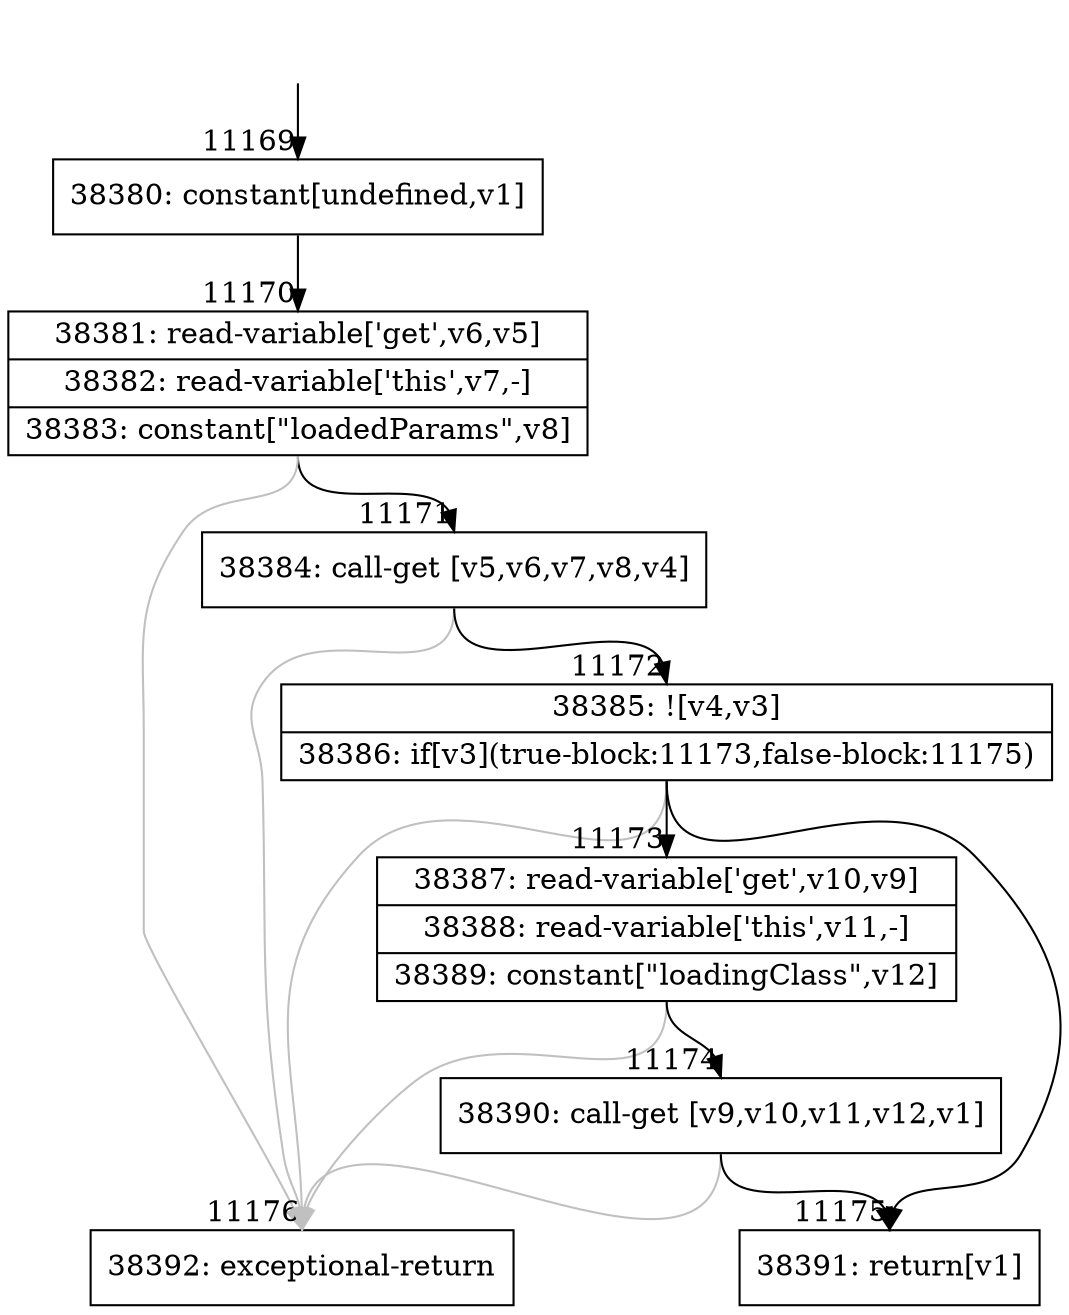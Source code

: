 digraph {
rankdir="TD"
BB_entry927[shape=none,label=""];
BB_entry927 -> BB11169 [tailport=s, headport=n, headlabel="    11169"]
BB11169 [shape=record label="{38380: constant[undefined,v1]}" ] 
BB11169 -> BB11170 [tailport=s, headport=n, headlabel="      11170"]
BB11170 [shape=record label="{38381: read-variable['get',v6,v5]|38382: read-variable['this',v7,-]|38383: constant[\"loadedParams\",v8]}" ] 
BB11170 -> BB11171 [tailport=s, headport=n, headlabel="      11171"]
BB11170 -> BB11176 [tailport=s, headport=n, color=gray, headlabel="      11176"]
BB11171 [shape=record label="{38384: call-get [v5,v6,v7,v8,v4]}" ] 
BB11171 -> BB11172 [tailport=s, headport=n, headlabel="      11172"]
BB11171 -> BB11176 [tailport=s, headport=n, color=gray]
BB11172 [shape=record label="{38385: ![v4,v3]|38386: if[v3](true-block:11173,false-block:11175)}" ] 
BB11172 -> BB11173 [tailport=s, headport=n, headlabel="      11173"]
BB11172 -> BB11175 [tailport=s, headport=n, headlabel="      11175"]
BB11172 -> BB11176 [tailport=s, headport=n, color=gray]
BB11173 [shape=record label="{38387: read-variable['get',v10,v9]|38388: read-variable['this',v11,-]|38389: constant[\"loadingClass\",v12]}" ] 
BB11173 -> BB11174 [tailport=s, headport=n, headlabel="      11174"]
BB11173 -> BB11176 [tailport=s, headport=n, color=gray]
BB11174 [shape=record label="{38390: call-get [v9,v10,v11,v12,v1]}" ] 
BB11174 -> BB11175 [tailport=s, headport=n]
BB11174 -> BB11176 [tailport=s, headport=n, color=gray]
BB11175 [shape=record label="{38391: return[v1]}" ] 
BB11176 [shape=record label="{38392: exceptional-return}" ] 
//#$~ 20451
}
